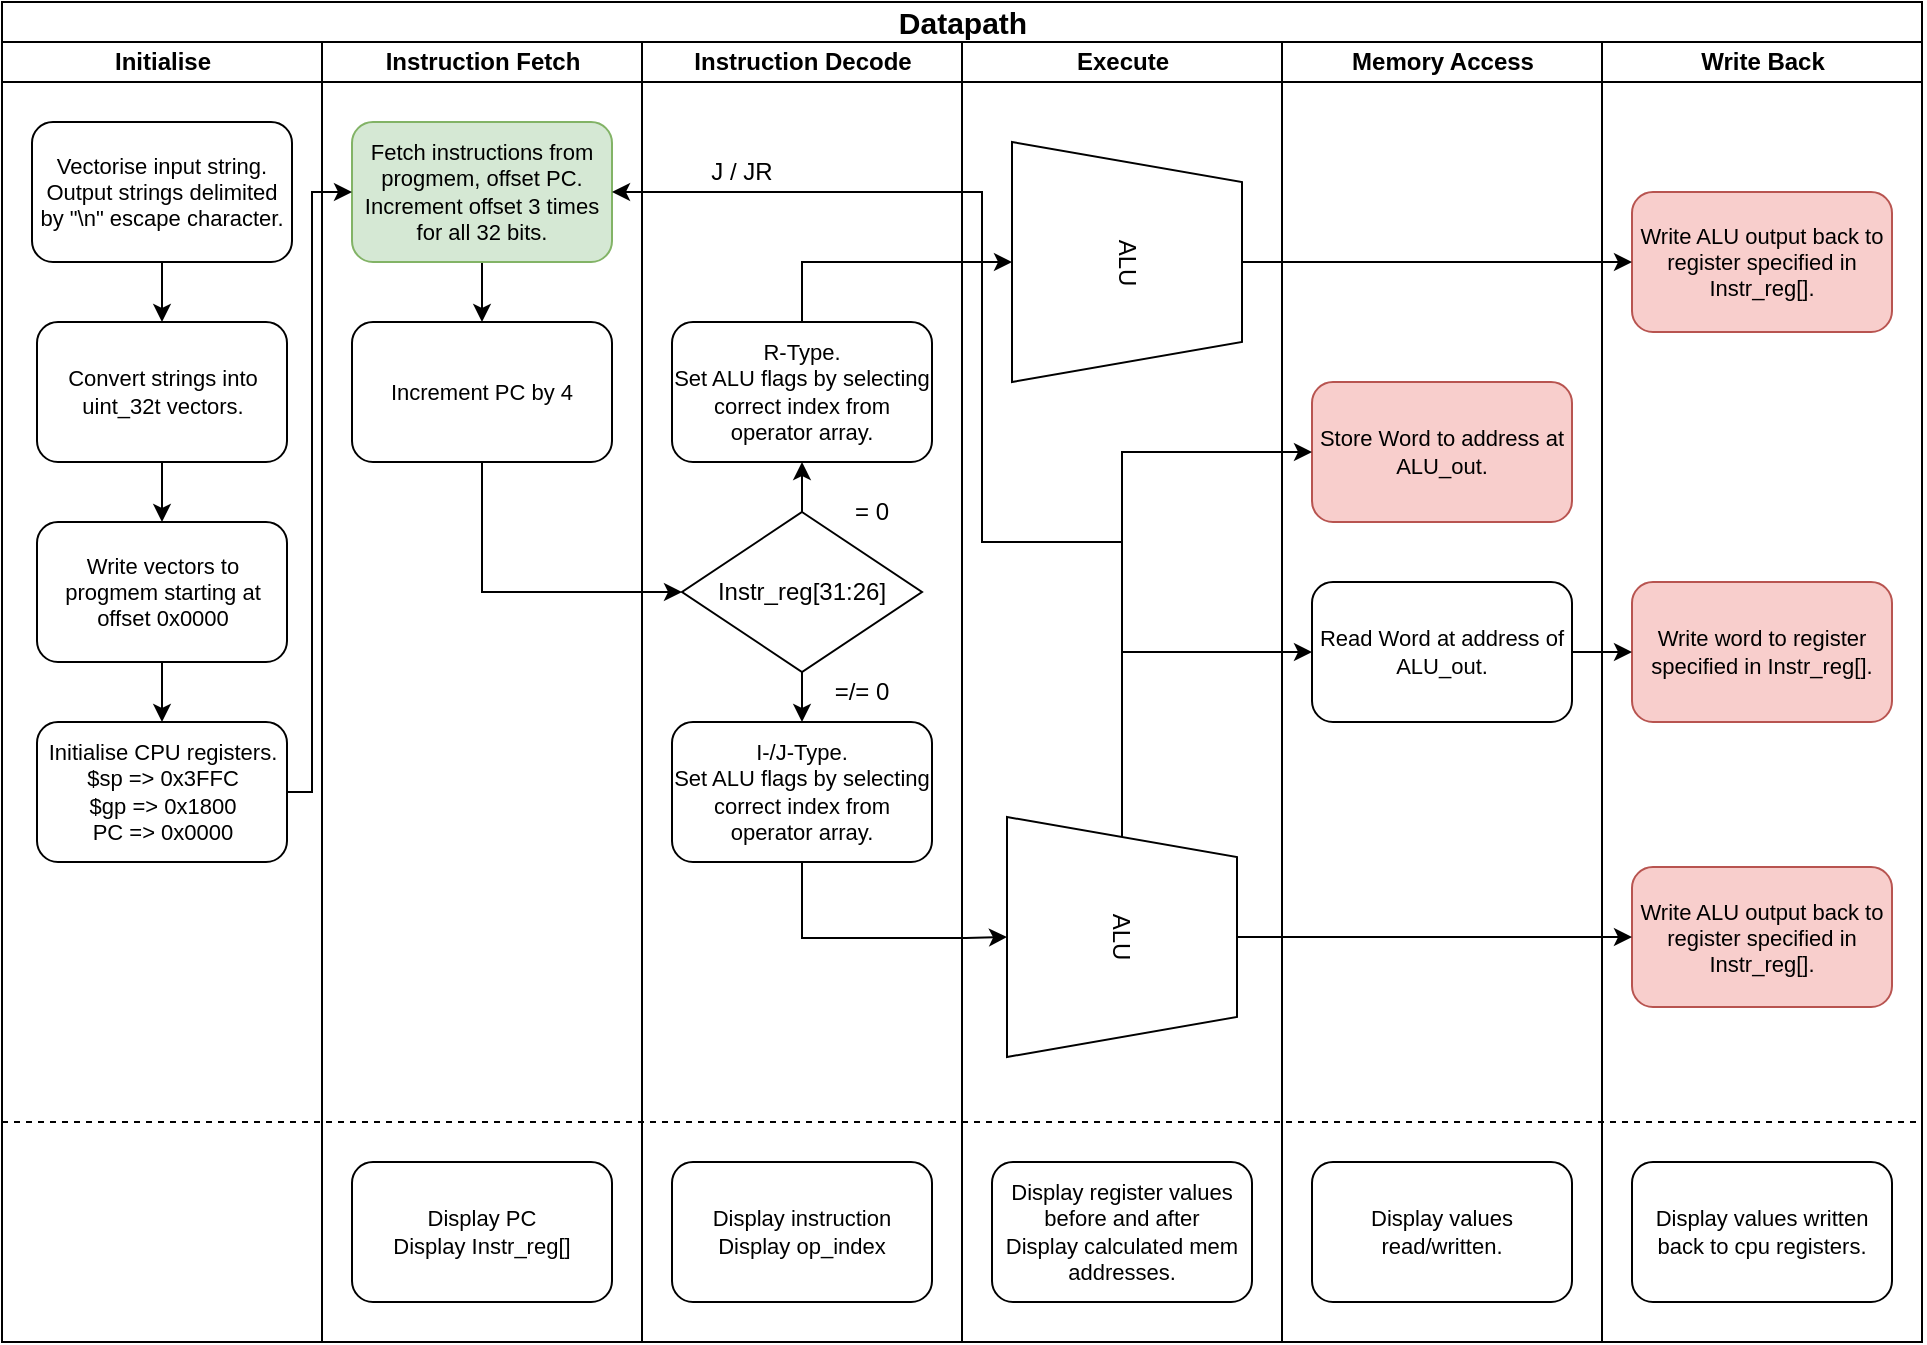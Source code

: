 <mxfile version="21.0.6" type="github">
  <diagram name="Page-1" id="74e2e168-ea6b-b213-b513-2b3c1d86103e">
    <mxGraphModel dx="1430" dy="795" grid="1" gridSize="10" guides="1" tooltips="1" connect="1" arrows="1" fold="1" page="1" pageScale="1" pageWidth="1100" pageHeight="850" background="none" math="0" shadow="0">
      <root>
        <mxCell id="0" />
        <mxCell id="1" parent="0" />
        <mxCell id="77e6c97f196da883-1" value="&lt;font style=&quot;font-size: 15px;&quot; face=&quot;Helvetica&quot;&gt;Datapath&lt;/font&gt;" style="swimlane;html=1;childLayout=stackLayout;startSize=20;rounded=0;shadow=0;labelBackgroundColor=none;strokeWidth=1;fontFamily=Verdana;fontSize=8;align=center;" parent="1" vertex="1">
          <mxGeometry x="70" y="40" width="960" height="670" as="geometry" />
        </mxCell>
        <mxCell id="77e6c97f196da883-2" value="Initialise" style="swimlane;html=1;startSize=20;" parent="77e6c97f196da883-1" vertex="1">
          <mxGeometry y="20" width="160" height="650" as="geometry" />
        </mxCell>
        <mxCell id="IfCaJYeIy0ByZ_xVafB3-11" style="edgeStyle=orthogonalEdgeStyle;rounded=0;orthogonalLoop=1;jettySize=auto;html=1;exitX=0.5;exitY=1;exitDx=0;exitDy=0;entryX=0.5;entryY=0;entryDx=0;entryDy=0;" edge="1" parent="77e6c97f196da883-2" source="77e6c97f196da883-8" target="IfCaJYeIy0ByZ_xVafB3-1">
          <mxGeometry relative="1" as="geometry" />
        </mxCell>
        <mxCell id="77e6c97f196da883-8" value="&lt;div style=&quot;font-size: 11px;&quot;&gt;&lt;font style=&quot;font-size: 11px;&quot; face=&quot;Helvetica&quot;&gt;Vectorise input string.&lt;/font&gt;&lt;/div&gt;&lt;div style=&quot;font-size: 11px;&quot;&gt;&lt;font style=&quot;font-size: 11px;&quot; face=&quot;Helvetica&quot;&gt;Output strings delimited&lt;/font&gt;&lt;/div&gt;&lt;div style=&quot;font-size: 11px;&quot;&gt;&lt;font style=&quot;font-size: 11px;&quot; face=&quot;Helvetica&quot;&gt;&lt;font style=&quot;font-size: 11px;&quot;&gt;by &quot;\n&quot; escape character.&lt;/font&gt;&lt;/font&gt;&lt;font style=&quot;font-size: 11px;&quot; face=&quot;Helvetica&quot;&gt;&lt;br&gt;&lt;/font&gt;&lt;/div&gt;" style="rounded=1;whiteSpace=wrap;html=1;shadow=0;labelBackgroundColor=none;strokeWidth=1;fontFamily=Verdana;fontSize=8;align=center;" parent="77e6c97f196da883-2" vertex="1">
          <mxGeometry x="15" y="40" width="130" height="70" as="geometry" />
        </mxCell>
        <mxCell id="IfCaJYeIy0ByZ_xVafB3-13" style="edgeStyle=orthogonalEdgeStyle;rounded=0;orthogonalLoop=1;jettySize=auto;html=1;entryX=0.5;entryY=0;entryDx=0;entryDy=0;" edge="1" parent="77e6c97f196da883-2" source="IfCaJYeIy0ByZ_xVafB3-1" target="IfCaJYeIy0ByZ_xVafB3-2">
          <mxGeometry relative="1" as="geometry" />
        </mxCell>
        <mxCell id="IfCaJYeIy0ByZ_xVafB3-1" value="&lt;div style=&quot;font-size: 11px;&quot;&gt;&lt;font style=&quot;font-size: 11px;&quot; face=&quot;Helvetica&quot;&gt;Convert strings into uint_32t vectors.&lt;br&gt;&lt;/font&gt;&lt;/div&gt;" style="rounded=1;whiteSpace=wrap;html=1;shadow=0;labelBackgroundColor=none;strokeWidth=1;fontFamily=Verdana;fontSize=8;align=center;" vertex="1" parent="77e6c97f196da883-2">
          <mxGeometry x="17.5" y="140" width="125" height="70" as="geometry" />
        </mxCell>
        <mxCell id="IfCaJYeIy0ByZ_xVafB3-14" style="edgeStyle=orthogonalEdgeStyle;rounded=0;orthogonalLoop=1;jettySize=auto;html=1;entryX=0.5;entryY=0;entryDx=0;entryDy=0;" edge="1" parent="77e6c97f196da883-2" source="IfCaJYeIy0ByZ_xVafB3-2" target="IfCaJYeIy0ByZ_xVafB3-8">
          <mxGeometry relative="1" as="geometry" />
        </mxCell>
        <mxCell id="IfCaJYeIy0ByZ_xVafB3-2" value="&lt;div style=&quot;font-size: 11px;&quot;&gt;&lt;font style=&quot;font-size: 11px;&quot; face=&quot;Helvetica&quot;&gt;Write vectors to progmem starting at offset 0x0000&lt;br&gt;&lt;/font&gt;&lt;/div&gt;" style="rounded=1;whiteSpace=wrap;html=1;shadow=0;labelBackgroundColor=none;strokeWidth=1;fontFamily=Verdana;fontSize=8;align=center;" vertex="1" parent="77e6c97f196da883-2">
          <mxGeometry x="17.5" y="240" width="125" height="70" as="geometry" />
        </mxCell>
        <mxCell id="IfCaJYeIy0ByZ_xVafB3-8" value="&lt;div style=&quot;font-size: 11px;&quot;&gt;&lt;font style=&quot;font-size: 11px;&quot; face=&quot;Helvetica&quot;&gt;Initialise CPU registers.&lt;/font&gt;&lt;/div&gt;&lt;div style=&quot;font-size: 11px;&quot;&gt;&lt;font style=&quot;font-size: 11px;&quot; face=&quot;Helvetica&quot;&gt;$sp =&amp;gt; 0x3FFC&lt;/font&gt;&lt;/div&gt;&lt;div style=&quot;font-size: 11px;&quot;&gt;&lt;font style=&quot;font-size: 11px;&quot; face=&quot;Helvetica&quot;&gt;$gp =&amp;gt; 0x1800&lt;/font&gt;&lt;/div&gt;&lt;div style=&quot;font-size: 11px;&quot;&gt;&lt;font style=&quot;font-size: 11px;&quot; face=&quot;Helvetica&quot;&gt;PC =&amp;gt; 0x0000&lt;br&gt;&lt;/font&gt;&lt;/div&gt;" style="rounded=1;whiteSpace=wrap;html=1;shadow=0;labelBackgroundColor=none;strokeWidth=1;fontFamily=Verdana;fontSize=8;align=center;" vertex="1" parent="77e6c97f196da883-2">
          <mxGeometry x="17.5" y="340" width="125" height="70" as="geometry" />
        </mxCell>
        <mxCell id="77e6c97f196da883-3" value="Instruction Fetch" style="swimlane;html=1;startSize=20;" parent="77e6c97f196da883-1" vertex="1">
          <mxGeometry x="160" y="20" width="160" height="650" as="geometry" />
        </mxCell>
        <mxCell id="IfCaJYeIy0ByZ_xVafB3-18" style="edgeStyle=orthogonalEdgeStyle;rounded=0;orthogonalLoop=1;jettySize=auto;html=1;entryX=0.5;entryY=0;entryDx=0;entryDy=0;" edge="1" parent="77e6c97f196da883-3" source="IfCaJYeIy0ByZ_xVafB3-15" target="IfCaJYeIy0ByZ_xVafB3-17">
          <mxGeometry relative="1" as="geometry" />
        </mxCell>
        <mxCell id="IfCaJYeIy0ByZ_xVafB3-15" value="&lt;div style=&quot;font-size: 11px;&quot;&gt;&lt;font style=&quot;font-size: 11px;&quot; face=&quot;Helvetica&quot;&gt;Fetch instructions from progmem, offset PC.&lt;/font&gt;&lt;/div&gt;&lt;div style=&quot;font-size: 11px;&quot;&gt;&lt;font style=&quot;font-size: 11px;&quot; face=&quot;Helvetica&quot;&gt;Increment offset 3 times for all 32 bits.&lt;br&gt;&lt;/font&gt;&lt;/div&gt;" style="rounded=1;whiteSpace=wrap;html=1;shadow=0;labelBackgroundColor=none;strokeWidth=1;fontFamily=Verdana;fontSize=8;align=center;fillColor=#d5e8d4;strokeColor=#82b366;" vertex="1" parent="77e6c97f196da883-3">
          <mxGeometry x="15" y="40" width="130" height="70" as="geometry" />
        </mxCell>
        <mxCell id="IfCaJYeIy0ByZ_xVafB3-17" value="&lt;div style=&quot;font-size: 11px;&quot;&gt;&lt;font style=&quot;font-size: 11px;&quot; face=&quot;Helvetica&quot;&gt;Increment PC by 4&lt;br&gt;&lt;/font&gt;&lt;/div&gt;" style="rounded=1;whiteSpace=wrap;html=1;shadow=0;labelBackgroundColor=none;strokeWidth=1;fontFamily=Verdana;fontSize=8;align=center;" vertex="1" parent="77e6c97f196da883-3">
          <mxGeometry x="15" y="140" width="130" height="70" as="geometry" />
        </mxCell>
        <mxCell id="IfCaJYeIy0ByZ_xVafB3-93" value="&lt;div style=&quot;font-size: 11px;&quot;&gt;&lt;font style=&quot;font-size: 11px;&quot; face=&quot;Helvetica&quot;&gt;Display PC&lt;br&gt;&lt;/font&gt;&lt;/div&gt;&lt;div style=&quot;font-size: 11px;&quot;&gt;&lt;font style=&quot;font-size: 11px;&quot; face=&quot;Helvetica&quot;&gt;Display Instr_reg[]&lt;br&gt;&lt;/font&gt;&lt;/div&gt;" style="rounded=1;whiteSpace=wrap;html=1;shadow=0;labelBackgroundColor=none;strokeWidth=1;fontFamily=Verdana;fontSize=8;align=center;" vertex="1" parent="77e6c97f196da883-3">
          <mxGeometry x="15" y="560" width="130" height="70" as="geometry" />
        </mxCell>
        <mxCell id="77e6c97f196da883-4" value="Instruction Decode" style="swimlane;html=1;startSize=20;" parent="77e6c97f196da883-1" vertex="1">
          <mxGeometry x="320" y="20" width="160" height="650" as="geometry" />
        </mxCell>
        <mxCell id="IfCaJYeIy0ByZ_xVafB3-47" style="edgeStyle=orthogonalEdgeStyle;rounded=0;orthogonalLoop=1;jettySize=auto;html=1;" edge="1" parent="77e6c97f196da883-4" source="IfCaJYeIy0ByZ_xVafB3-43" target="IfCaJYeIy0ByZ_xVafB3-46">
          <mxGeometry relative="1" as="geometry" />
        </mxCell>
        <mxCell id="IfCaJYeIy0ByZ_xVafB3-74" style="edgeStyle=orthogonalEdgeStyle;rounded=0;orthogonalLoop=1;jettySize=auto;html=1;" edge="1" parent="77e6c97f196da883-4" source="IfCaJYeIy0ByZ_xVafB3-43" target="IfCaJYeIy0ByZ_xVafB3-70">
          <mxGeometry relative="1" as="geometry" />
        </mxCell>
        <mxCell id="IfCaJYeIy0ByZ_xVafB3-43" value="Instr_reg[31:26]" style="rhombus;whiteSpace=wrap;html=1;" vertex="1" parent="77e6c97f196da883-4">
          <mxGeometry x="20" y="235" width="120" height="80" as="geometry" />
        </mxCell>
        <mxCell id="IfCaJYeIy0ByZ_xVafB3-46" value="&lt;div style=&quot;font-size: 11px;&quot;&gt;&lt;font style=&quot;font-size: 11px;&quot; face=&quot;Helvetica&quot;&gt;R-Type.&lt;/font&gt;&lt;/div&gt;&lt;div style=&quot;font-size: 11px;&quot;&gt;&lt;font style=&quot;font-size: 11px;&quot; face=&quot;Helvetica&quot;&gt;Set ALU flags by selecting correct index from operator array.&lt;br&gt;&lt;/font&gt;&lt;/div&gt;" style="rounded=1;whiteSpace=wrap;html=1;shadow=0;labelBackgroundColor=none;strokeWidth=1;fontFamily=Verdana;fontSize=8;align=center;" vertex="1" parent="77e6c97f196da883-4">
          <mxGeometry x="15" y="140" width="130" height="70" as="geometry" />
        </mxCell>
        <mxCell id="IfCaJYeIy0ByZ_xVafB3-70" value="&lt;div style=&quot;font-size: 11px;&quot;&gt;&lt;font style=&quot;font-size: 11px;&quot; face=&quot;Helvetica&quot;&gt;I-/J-Type.&lt;/font&gt;&lt;/div&gt;&lt;div style=&quot;font-size: 11px;&quot;&gt;&lt;font style=&quot;font-size: 11px;&quot; face=&quot;Helvetica&quot;&gt;Set ALU flags by selecting correct index from operator array.&lt;br&gt;&lt;/font&gt;&lt;/div&gt;" style="rounded=1;whiteSpace=wrap;html=1;shadow=0;labelBackgroundColor=none;strokeWidth=1;fontFamily=Verdana;fontSize=8;align=center;" vertex="1" parent="77e6c97f196da883-4">
          <mxGeometry x="15" y="340" width="130" height="70" as="geometry" />
        </mxCell>
        <mxCell id="IfCaJYeIy0ByZ_xVafB3-94" value="&lt;div style=&quot;font-size: 11px;&quot;&gt;&lt;font style=&quot;font-size: 11px;&quot; face=&quot;Helvetica&quot;&gt;Display instruction&lt;br&gt;&lt;/font&gt;&lt;/div&gt;&lt;div style=&quot;font-size: 11px;&quot;&gt;&lt;font style=&quot;font-size: 11px;&quot; face=&quot;Helvetica&quot;&gt;Display op_index&lt;br&gt;&lt;/font&gt;&lt;/div&gt;" style="rounded=1;whiteSpace=wrap;html=1;shadow=0;labelBackgroundColor=none;strokeWidth=1;fontFamily=Verdana;fontSize=8;align=center;" vertex="1" parent="77e6c97f196da883-4">
          <mxGeometry x="15" y="560" width="130" height="70" as="geometry" />
        </mxCell>
        <mxCell id="IfCaJYeIy0ByZ_xVafB3-98" value="=/= 0" style="text;html=1;strokeColor=none;fillColor=none;align=center;verticalAlign=middle;whiteSpace=wrap;rounded=0;" vertex="1" parent="77e6c97f196da883-4">
          <mxGeometry x="80" y="310" width="60" height="30" as="geometry" />
        </mxCell>
        <mxCell id="IfCaJYeIy0ByZ_xVafB3-99" value="= 0" style="text;html=1;strokeColor=none;fillColor=none;align=center;verticalAlign=middle;whiteSpace=wrap;rounded=0;" vertex="1" parent="77e6c97f196da883-4">
          <mxGeometry x="85" y="220" width="60" height="30" as="geometry" />
        </mxCell>
        <mxCell id="IfCaJYeIy0ByZ_xVafB3-100" value="J / JR" style="text;html=1;strokeColor=none;fillColor=none;align=center;verticalAlign=middle;whiteSpace=wrap;rounded=0;" vertex="1" parent="77e6c97f196da883-4">
          <mxGeometry x="20" y="50" width="60" height="30" as="geometry" />
        </mxCell>
        <mxCell id="77e6c97f196da883-5" value="Execute" style="swimlane;html=1;startSize=20;" parent="77e6c97f196da883-1" vertex="1">
          <mxGeometry x="480" y="20" width="160" height="650" as="geometry" />
        </mxCell>
        <mxCell id="IfCaJYeIy0ByZ_xVafB3-75" value="ALU" style="shape=trapezoid;perimeter=trapezoidPerimeter;whiteSpace=wrap;html=1;fixedSize=1;rotation=90;" vertex="1" parent="77e6c97f196da883-5">
          <mxGeometry x="22.5" y="52.5" width="120" height="115" as="geometry" />
        </mxCell>
        <mxCell id="IfCaJYeIy0ByZ_xVafB3-79" value="ALU" style="shape=trapezoid;perimeter=trapezoidPerimeter;whiteSpace=wrap;html=1;fixedSize=1;rotation=90;" vertex="1" parent="77e6c97f196da883-5">
          <mxGeometry x="20" y="390" width="120" height="115" as="geometry" />
        </mxCell>
        <mxCell id="IfCaJYeIy0ByZ_xVafB3-95" value="&lt;div style=&quot;font-size: 11px;&quot;&gt;&lt;font style=&quot;font-size: 11px;&quot; face=&quot;Helvetica&quot;&gt;Display register values before and after&lt;/font&gt;&lt;/div&gt;&lt;div style=&quot;font-size: 11px;&quot;&gt;&lt;font style=&quot;font-size: 11px;&quot; face=&quot;Helvetica&quot;&gt;Display calculated mem addresses.&lt;br&gt;&lt;/font&gt;&lt;/div&gt;" style="rounded=1;whiteSpace=wrap;html=1;shadow=0;labelBackgroundColor=none;strokeWidth=1;fontFamily=Verdana;fontSize=8;align=center;" vertex="1" parent="77e6c97f196da883-5">
          <mxGeometry x="15" y="560" width="130" height="70" as="geometry" />
        </mxCell>
        <mxCell id="77e6c97f196da883-6" value="Memory Access" style="swimlane;html=1;startSize=20;" parent="77e6c97f196da883-1" vertex="1">
          <mxGeometry x="640" y="20" width="160" height="650" as="geometry" />
        </mxCell>
        <mxCell id="IfCaJYeIy0ByZ_xVafB3-82" value="&lt;div style=&quot;font-size: 11px;&quot;&gt;&lt;font style=&quot;font-size: 11px;&quot; face=&quot;Helvetica&quot;&gt;Store Word to address at ALU_out.&lt;br&gt;&lt;/font&gt;&lt;/div&gt;" style="rounded=1;whiteSpace=wrap;html=1;shadow=0;labelBackgroundColor=none;strokeWidth=1;fontFamily=Verdana;fontSize=8;align=center;fillColor=#f8cecc;strokeColor=#b85450;" vertex="1" parent="77e6c97f196da883-6">
          <mxGeometry x="15" y="170" width="130" height="70" as="geometry" />
        </mxCell>
        <mxCell id="IfCaJYeIy0ByZ_xVafB3-84" value="&lt;div style=&quot;font-size: 11px;&quot;&gt;&lt;font style=&quot;font-size: 11px;&quot; face=&quot;Helvetica&quot;&gt;Read Word at address of ALU_out.&lt;br&gt;&lt;/font&gt;&lt;/div&gt;" style="rounded=1;whiteSpace=wrap;html=1;shadow=0;labelBackgroundColor=none;strokeWidth=1;fontFamily=Verdana;fontSize=8;align=center;" vertex="1" parent="77e6c97f196da883-6">
          <mxGeometry x="15" y="270" width="130" height="70" as="geometry" />
        </mxCell>
        <mxCell id="IfCaJYeIy0ByZ_xVafB3-96" value="&lt;div style=&quot;font-size: 11px;&quot;&gt;&lt;font style=&quot;font-size: 11px;&quot; face=&quot;Helvetica&quot;&gt;Display values read/written.&lt;br&gt;&lt;/font&gt;&lt;/div&gt;" style="rounded=1;whiteSpace=wrap;html=1;shadow=0;labelBackgroundColor=none;strokeWidth=1;fontFamily=Verdana;fontSize=8;align=center;" vertex="1" parent="77e6c97f196da883-6">
          <mxGeometry x="15" y="560" width="130" height="70" as="geometry" />
        </mxCell>
        <mxCell id="77e6c97f196da883-7" value="Write Back" style="swimlane;html=1;startSize=20;" parent="77e6c97f196da883-1" vertex="1">
          <mxGeometry x="800" y="20" width="160" height="650" as="geometry" />
        </mxCell>
        <mxCell id="IfCaJYeIy0ByZ_xVafB3-76" value="&lt;div style=&quot;font-size: 11px;&quot;&gt;&lt;font style=&quot;font-size: 11px;&quot; face=&quot;Helvetica&quot;&gt;Write ALU output back to&lt;/font&gt;&lt;/div&gt;&lt;div style=&quot;font-size: 11px;&quot;&gt;&lt;font style=&quot;font-size: 11px;&quot; face=&quot;Helvetica&quot;&gt;register specified in Instr_reg[].&lt;br&gt;&lt;/font&gt;&lt;/div&gt;" style="rounded=1;whiteSpace=wrap;html=1;shadow=0;labelBackgroundColor=none;strokeWidth=1;fontFamily=Verdana;fontSize=8;align=center;fillColor=#f8cecc;strokeColor=#b85450;" vertex="1" parent="77e6c97f196da883-7">
          <mxGeometry x="15" y="75" width="130" height="70" as="geometry" />
        </mxCell>
        <mxCell id="IfCaJYeIy0ByZ_xVafB3-86" value="&lt;div style=&quot;font-size: 11px;&quot;&gt;&lt;font style=&quot;font-size: 11px;&quot; face=&quot;Helvetica&quot;&gt;Write word to register specified in Instr_reg[].&lt;br&gt;&lt;/font&gt;&lt;/div&gt;" style="rounded=1;whiteSpace=wrap;html=1;shadow=0;labelBackgroundColor=none;strokeWidth=1;fontFamily=Verdana;fontSize=8;align=center;fillColor=#f8cecc;strokeColor=#b85450;" vertex="1" parent="77e6c97f196da883-7">
          <mxGeometry x="15" y="270" width="130" height="70" as="geometry" />
        </mxCell>
        <mxCell id="IfCaJYeIy0ByZ_xVafB3-91" value="&lt;div style=&quot;font-size: 11px;&quot;&gt;&lt;font style=&quot;font-size: 11px;&quot; face=&quot;Helvetica&quot;&gt;Write ALU output back to&lt;/font&gt;&lt;/div&gt;&lt;div style=&quot;font-size: 11px;&quot;&gt;&lt;font style=&quot;font-size: 11px;&quot; face=&quot;Helvetica&quot;&gt;register specified in Instr_reg[].&lt;br&gt;&lt;/font&gt;&lt;/div&gt;" style="rounded=1;whiteSpace=wrap;html=1;shadow=0;labelBackgroundColor=none;strokeWidth=1;fontFamily=Verdana;fontSize=8;align=center;fillColor=#f8cecc;strokeColor=#b85450;" vertex="1" parent="77e6c97f196da883-7">
          <mxGeometry x="15" y="412.5" width="130" height="70" as="geometry" />
        </mxCell>
        <mxCell id="IfCaJYeIy0ByZ_xVafB3-97" value="&lt;div style=&quot;font-size: 11px;&quot;&gt;&lt;font style=&quot;font-size: 11px;&quot; face=&quot;Helvetica&quot;&gt;Display values written back to cpu registers.&lt;br&gt;&lt;/font&gt;&lt;/div&gt;" style="rounded=1;whiteSpace=wrap;html=1;shadow=0;labelBackgroundColor=none;strokeWidth=1;fontFamily=Verdana;fontSize=8;align=center;" vertex="1" parent="77e6c97f196da883-7">
          <mxGeometry x="15" y="560" width="130" height="70" as="geometry" />
        </mxCell>
        <mxCell id="IfCaJYeIy0ByZ_xVafB3-21" style="edgeStyle=orthogonalEdgeStyle;rounded=0;orthogonalLoop=1;jettySize=auto;html=1;entryX=0;entryY=0.5;entryDx=0;entryDy=0;" edge="1" parent="77e6c97f196da883-1" source="IfCaJYeIy0ByZ_xVafB3-8" target="IfCaJYeIy0ByZ_xVafB3-15">
          <mxGeometry relative="1" as="geometry">
            <Array as="points">
              <mxPoint x="155" y="395" />
              <mxPoint x="155" y="95" />
            </Array>
          </mxGeometry>
        </mxCell>
        <mxCell id="IfCaJYeIy0ByZ_xVafB3-45" style="edgeStyle=orthogonalEdgeStyle;rounded=0;orthogonalLoop=1;jettySize=auto;html=1;entryX=0;entryY=0.5;entryDx=0;entryDy=0;" edge="1" parent="77e6c97f196da883-1" source="IfCaJYeIy0ByZ_xVafB3-17" target="IfCaJYeIy0ByZ_xVafB3-43">
          <mxGeometry relative="1" as="geometry">
            <Array as="points">
              <mxPoint x="240" y="295" />
            </Array>
          </mxGeometry>
        </mxCell>
        <mxCell id="IfCaJYeIy0ByZ_xVafB3-77" style="edgeStyle=orthogonalEdgeStyle;rounded=0;orthogonalLoop=1;jettySize=auto;html=1;" edge="1" parent="77e6c97f196da883-1" source="IfCaJYeIy0ByZ_xVafB3-75" target="IfCaJYeIy0ByZ_xVafB3-76">
          <mxGeometry relative="1" as="geometry" />
        </mxCell>
        <mxCell id="IfCaJYeIy0ByZ_xVafB3-78" style="edgeStyle=orthogonalEdgeStyle;rounded=0;orthogonalLoop=1;jettySize=auto;html=1;" edge="1" parent="77e6c97f196da883-1" source="IfCaJYeIy0ByZ_xVafB3-46" target="IfCaJYeIy0ByZ_xVafB3-75">
          <mxGeometry relative="1" as="geometry">
            <Array as="points">
              <mxPoint x="400" y="130" />
            </Array>
          </mxGeometry>
        </mxCell>
        <mxCell id="IfCaJYeIy0ByZ_xVafB3-81" style="edgeStyle=orthogonalEdgeStyle;rounded=0;orthogonalLoop=1;jettySize=auto;html=1;entryX=0.5;entryY=1;entryDx=0;entryDy=0;" edge="1" parent="77e6c97f196da883-1" source="IfCaJYeIy0ByZ_xVafB3-70" target="IfCaJYeIy0ByZ_xVafB3-79">
          <mxGeometry relative="1" as="geometry">
            <Array as="points">
              <mxPoint x="400" y="468" />
              <mxPoint x="482" y="468" />
            </Array>
          </mxGeometry>
        </mxCell>
        <mxCell id="IfCaJYeIy0ByZ_xVafB3-83" style="edgeStyle=orthogonalEdgeStyle;rounded=0;orthogonalLoop=1;jettySize=auto;html=1;entryX=0;entryY=0.5;entryDx=0;entryDy=0;" edge="1" parent="77e6c97f196da883-1" source="IfCaJYeIy0ByZ_xVafB3-79" target="IfCaJYeIy0ByZ_xVafB3-82">
          <mxGeometry relative="1" as="geometry">
            <Array as="points">
              <mxPoint x="560" y="225" />
            </Array>
          </mxGeometry>
        </mxCell>
        <mxCell id="IfCaJYeIy0ByZ_xVafB3-85" style="edgeStyle=orthogonalEdgeStyle;rounded=0;orthogonalLoop=1;jettySize=auto;html=1;entryX=0;entryY=0.5;entryDx=0;entryDy=0;" edge="1" parent="77e6c97f196da883-1" source="IfCaJYeIy0ByZ_xVafB3-79" target="IfCaJYeIy0ByZ_xVafB3-84">
          <mxGeometry relative="1" as="geometry">
            <Array as="points">
              <mxPoint x="560" y="325" />
            </Array>
          </mxGeometry>
        </mxCell>
        <mxCell id="IfCaJYeIy0ByZ_xVafB3-89" style="edgeStyle=orthogonalEdgeStyle;rounded=0;orthogonalLoop=1;jettySize=auto;html=1;" edge="1" parent="77e6c97f196da883-1" source="IfCaJYeIy0ByZ_xVafB3-84" target="IfCaJYeIy0ByZ_xVafB3-86">
          <mxGeometry relative="1" as="geometry" />
        </mxCell>
        <mxCell id="IfCaJYeIy0ByZ_xVafB3-90" style="edgeStyle=orthogonalEdgeStyle;rounded=0;orthogonalLoop=1;jettySize=auto;html=1;entryX=1;entryY=0.5;entryDx=0;entryDy=0;" edge="1" parent="77e6c97f196da883-1" source="IfCaJYeIy0ByZ_xVafB3-79" target="IfCaJYeIy0ByZ_xVafB3-15">
          <mxGeometry relative="1" as="geometry">
            <Array as="points">
              <mxPoint x="560" y="270" />
              <mxPoint x="490" y="270" />
              <mxPoint x="490" y="95" />
            </Array>
          </mxGeometry>
        </mxCell>
        <mxCell id="IfCaJYeIy0ByZ_xVafB3-92" style="edgeStyle=orthogonalEdgeStyle;rounded=0;orthogonalLoop=1;jettySize=auto;html=1;" edge="1" parent="77e6c97f196da883-1" source="IfCaJYeIy0ByZ_xVafB3-79" target="IfCaJYeIy0ByZ_xVafB3-91">
          <mxGeometry relative="1" as="geometry" />
        </mxCell>
        <mxCell id="IfCaJYeIy0ByZ_xVafB3-22" value="" style="endArrow=none;dashed=1;html=1;rounded=0;" edge="1" parent="1">
          <mxGeometry width="50" height="50" relative="1" as="geometry">
            <mxPoint x="70" y="600" as="sourcePoint" />
            <mxPoint x="1030" y="600" as="targetPoint" />
          </mxGeometry>
        </mxCell>
      </root>
    </mxGraphModel>
  </diagram>
</mxfile>
